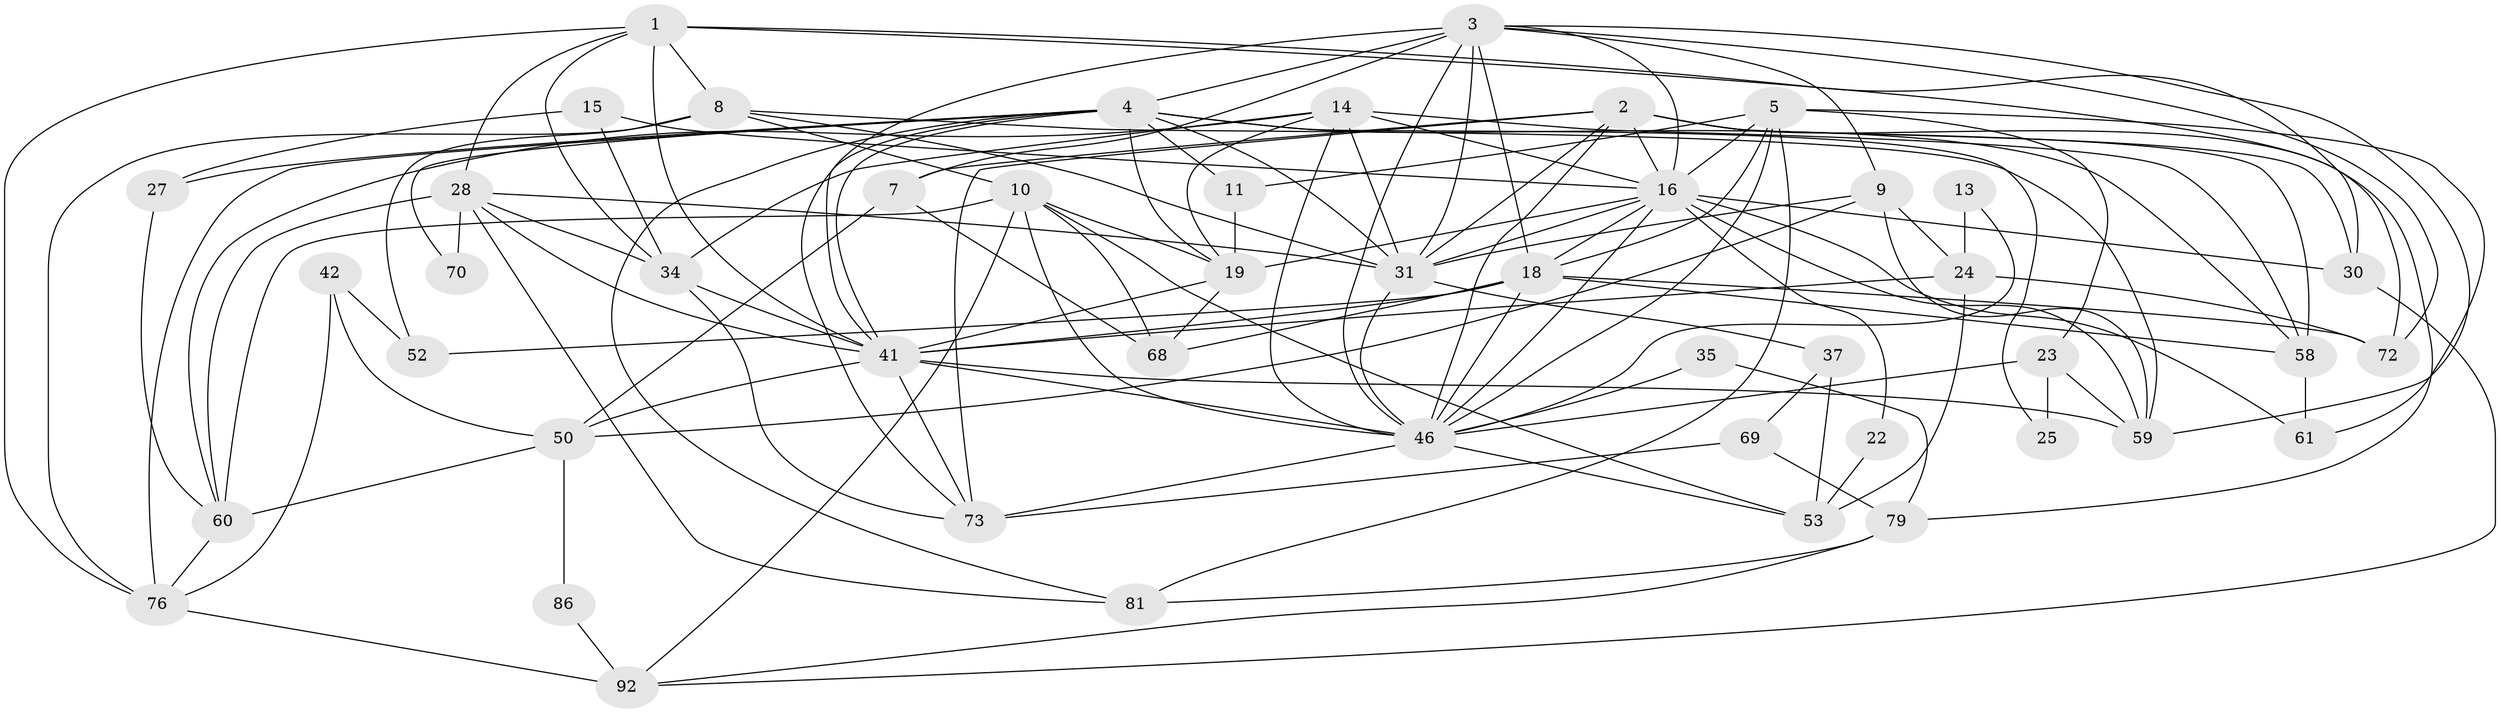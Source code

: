 // original degree distribution, {3: 0.23404255319148937, 5: 0.1595744680851064, 7: 0.031914893617021274, 6: 0.13829787234042554, 4: 0.22340425531914893, 2: 0.19148936170212766, 8: 0.02127659574468085}
// Generated by graph-tools (version 1.1) at 2025/15/03/09/25 04:15:13]
// undirected, 47 vertices, 131 edges
graph export_dot {
graph [start="1"]
  node [color=gray90,style=filled];
  1 [super="+88+45"];
  2 [super="+6"];
  3 [super="+56+20+17"];
  4 [super="+83+48"];
  5 [super="+21"];
  7 [super="+78"];
  8 [super="+12"];
  9 [super="+82+57"];
  10 [super="+26"];
  11;
  13;
  14 [super="+29"];
  15;
  16 [super="+87+36"];
  18 [super="+43+33+39"];
  19 [super="+63+32"];
  22;
  23;
  24 [super="+44"];
  25;
  27;
  28 [super="+51"];
  30;
  31 [super="+38"];
  34 [super="+62+67"];
  35;
  37;
  41 [super="+49+66"];
  42;
  46 [super="+84"];
  50 [super="+55"];
  52;
  53;
  58;
  59 [super="+77"];
  60;
  61;
  68;
  69 [super="+71"];
  70;
  72 [super="+94"];
  73;
  76 [super="+90"];
  79;
  81;
  86;
  92;
  1 -- 72;
  1 -- 41;
  1 -- 76;
  1 -- 34;
  1 -- 8;
  1 -- 30;
  1 -- 28;
  2 -- 58;
  2 -- 16;
  2 -- 30;
  2 -- 7;
  2 -- 73;
  2 -- 46;
  2 -- 79;
  2 -- 31;
  3 -- 46;
  3 -- 4 [weight=2];
  3 -- 59;
  3 -- 7;
  3 -- 41;
  3 -- 9;
  3 -- 72;
  3 -- 18;
  3 -- 31;
  3 -- 16;
  4 -- 27;
  4 -- 11;
  4 -- 70;
  4 -- 76;
  4 -- 58;
  4 -- 19;
  4 -- 73;
  4 -- 81;
  4 -- 25;
  4 -- 41;
  4 -- 31;
  5 -- 46;
  5 -- 61;
  5 -- 18;
  5 -- 81;
  5 -- 11;
  5 -- 23;
  5 -- 16;
  7 -- 50;
  7 -- 68;
  8 -- 76;
  8 -- 31;
  8 -- 10;
  8 -- 52;
  8 -- 59;
  9 -- 59;
  9 -- 50;
  9 -- 24;
  9 -- 31;
  10 -- 19;
  10 -- 68;
  10 -- 53;
  10 -- 60;
  10 -- 46;
  10 -- 92;
  11 -- 19;
  13 -- 24;
  13 -- 46;
  14 -- 58;
  14 -- 60;
  14 -- 46;
  14 -- 19;
  14 -- 16;
  14 -- 34;
  14 -- 31;
  15 -- 27;
  15 -- 34;
  15 -- 16;
  16 -- 30;
  16 -- 18;
  16 -- 59;
  16 -- 46;
  16 -- 19;
  16 -- 22;
  16 -- 61;
  16 -- 31;
  18 -- 68;
  18 -- 58;
  18 -- 52;
  18 -- 72;
  18 -- 41;
  18 -- 46;
  19 -- 68;
  19 -- 41;
  22 -- 53;
  23 -- 25;
  23 -- 59;
  23 -- 46 [weight=2];
  24 -- 53 [weight=2];
  24 -- 41;
  24 -- 72;
  27 -- 60;
  28 -- 60 [weight=2];
  28 -- 31 [weight=2];
  28 -- 34 [weight=2];
  28 -- 70;
  28 -- 81;
  28 -- 41;
  30 -- 92;
  31 -- 37;
  31 -- 46 [weight=2];
  34 -- 41;
  34 -- 73;
  35 -- 79;
  35 -- 46;
  37 -- 53;
  37 -- 69;
  41 -- 50;
  41 -- 73;
  41 -- 46;
  41 -- 59;
  42 -- 76;
  42 -- 52;
  42 -- 50;
  46 -- 73;
  46 -- 53;
  50 -- 60;
  50 -- 86;
  58 -- 61;
  60 -- 76;
  69 -- 79;
  69 -- 73;
  76 -- 92;
  79 -- 81;
  79 -- 92;
  86 -- 92;
}
